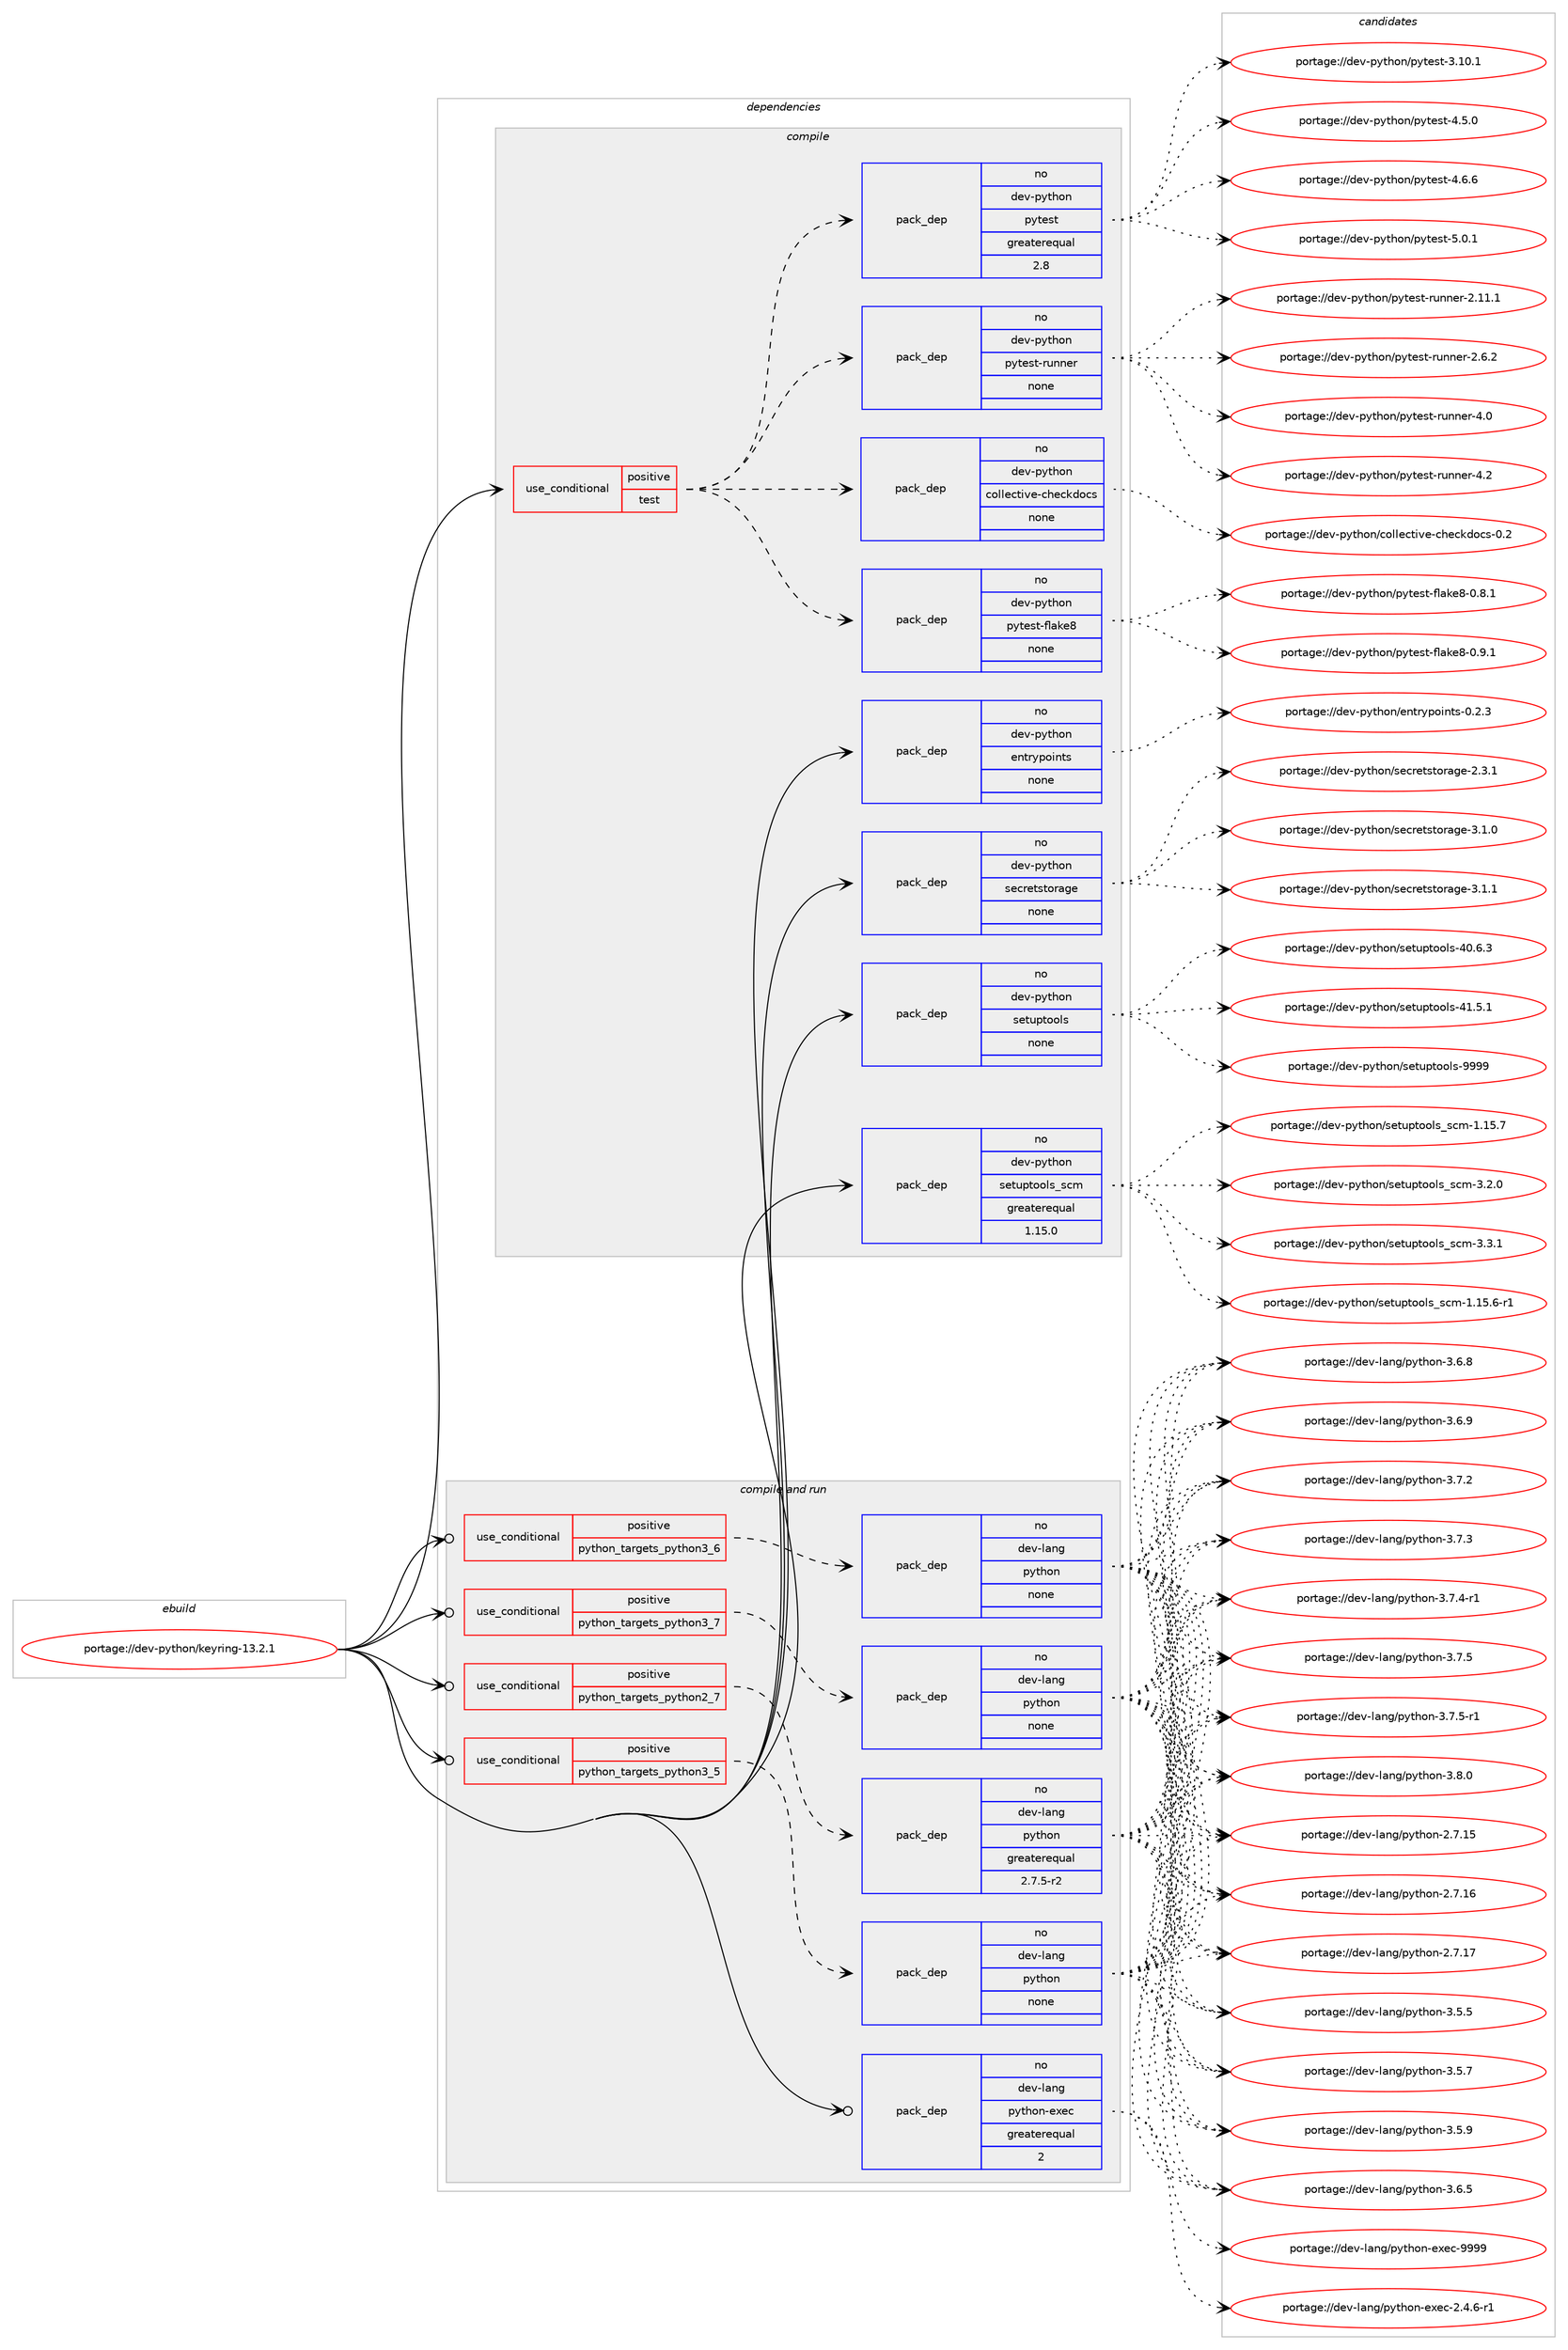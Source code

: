 digraph prolog {

# *************
# Graph options
# *************

newrank=true;
concentrate=true;
compound=true;
graph [rankdir=LR,fontname=Helvetica,fontsize=10,ranksep=1.5];#, ranksep=2.5, nodesep=0.2];
edge  [arrowhead=vee];
node  [fontname=Helvetica,fontsize=10];

# **********
# The ebuild
# **********

subgraph cluster_leftcol {
color=gray;
rank=same;
label=<<i>ebuild</i>>;
id [label="portage://dev-python/keyring-13.2.1", color=red, width=4, href="../dev-python/keyring-13.2.1.svg"];
}

# ****************
# The dependencies
# ****************

subgraph cluster_midcol {
color=gray;
label=<<i>dependencies</i>>;
subgraph cluster_compile {
fillcolor="#eeeeee";
style=filled;
label=<<i>compile</i>>;
subgraph cond30991 {
dependency146949 [label=<<TABLE BORDER="0" CELLBORDER="1" CELLSPACING="0" CELLPADDING="4"><TR><TD ROWSPAN="3" CELLPADDING="10">use_conditional</TD></TR><TR><TD>positive</TD></TR><TR><TD>test</TD></TR></TABLE>>, shape=none, color=red];
subgraph pack112635 {
dependency146950 [label=<<TABLE BORDER="0" CELLBORDER="1" CELLSPACING="0" CELLPADDING="4" WIDTH="220"><TR><TD ROWSPAN="6" CELLPADDING="30">pack_dep</TD></TR><TR><TD WIDTH="110">no</TD></TR><TR><TD>dev-python</TD></TR><TR><TD>pytest-runner</TD></TR><TR><TD>none</TD></TR><TR><TD></TD></TR></TABLE>>, shape=none, color=blue];
}
dependency146949:e -> dependency146950:w [weight=20,style="dashed",arrowhead="vee"];
subgraph pack112636 {
dependency146951 [label=<<TABLE BORDER="0" CELLBORDER="1" CELLSPACING="0" CELLPADDING="4" WIDTH="220"><TR><TD ROWSPAN="6" CELLPADDING="30">pack_dep</TD></TR><TR><TD WIDTH="110">no</TD></TR><TR><TD>dev-python</TD></TR><TR><TD>pytest</TD></TR><TR><TD>greaterequal</TD></TR><TR><TD>2.8</TD></TR></TABLE>>, shape=none, color=blue];
}
dependency146949:e -> dependency146951:w [weight=20,style="dashed",arrowhead="vee"];
subgraph pack112637 {
dependency146952 [label=<<TABLE BORDER="0" CELLBORDER="1" CELLSPACING="0" CELLPADDING="4" WIDTH="220"><TR><TD ROWSPAN="6" CELLPADDING="30">pack_dep</TD></TR><TR><TD WIDTH="110">no</TD></TR><TR><TD>dev-python</TD></TR><TR><TD>pytest-flake8</TD></TR><TR><TD>none</TD></TR><TR><TD></TD></TR></TABLE>>, shape=none, color=blue];
}
dependency146949:e -> dependency146952:w [weight=20,style="dashed",arrowhead="vee"];
subgraph pack112638 {
dependency146953 [label=<<TABLE BORDER="0" CELLBORDER="1" CELLSPACING="0" CELLPADDING="4" WIDTH="220"><TR><TD ROWSPAN="6" CELLPADDING="30">pack_dep</TD></TR><TR><TD WIDTH="110">no</TD></TR><TR><TD>dev-python</TD></TR><TR><TD>collective-checkdocs</TD></TR><TR><TD>none</TD></TR><TR><TD></TD></TR></TABLE>>, shape=none, color=blue];
}
dependency146949:e -> dependency146953:w [weight=20,style="dashed",arrowhead="vee"];
}
id:e -> dependency146949:w [weight=20,style="solid",arrowhead="vee"];
subgraph pack112639 {
dependency146954 [label=<<TABLE BORDER="0" CELLBORDER="1" CELLSPACING="0" CELLPADDING="4" WIDTH="220"><TR><TD ROWSPAN="6" CELLPADDING="30">pack_dep</TD></TR><TR><TD WIDTH="110">no</TD></TR><TR><TD>dev-python</TD></TR><TR><TD>entrypoints</TD></TR><TR><TD>none</TD></TR><TR><TD></TD></TR></TABLE>>, shape=none, color=blue];
}
id:e -> dependency146954:w [weight=20,style="solid",arrowhead="vee"];
subgraph pack112640 {
dependency146955 [label=<<TABLE BORDER="0" CELLBORDER="1" CELLSPACING="0" CELLPADDING="4" WIDTH="220"><TR><TD ROWSPAN="6" CELLPADDING="30">pack_dep</TD></TR><TR><TD WIDTH="110">no</TD></TR><TR><TD>dev-python</TD></TR><TR><TD>secretstorage</TD></TR><TR><TD>none</TD></TR><TR><TD></TD></TR></TABLE>>, shape=none, color=blue];
}
id:e -> dependency146955:w [weight=20,style="solid",arrowhead="vee"];
subgraph pack112641 {
dependency146956 [label=<<TABLE BORDER="0" CELLBORDER="1" CELLSPACING="0" CELLPADDING="4" WIDTH="220"><TR><TD ROWSPAN="6" CELLPADDING="30">pack_dep</TD></TR><TR><TD WIDTH="110">no</TD></TR><TR><TD>dev-python</TD></TR><TR><TD>setuptools</TD></TR><TR><TD>none</TD></TR><TR><TD></TD></TR></TABLE>>, shape=none, color=blue];
}
id:e -> dependency146956:w [weight=20,style="solid",arrowhead="vee"];
subgraph pack112642 {
dependency146957 [label=<<TABLE BORDER="0" CELLBORDER="1" CELLSPACING="0" CELLPADDING="4" WIDTH="220"><TR><TD ROWSPAN="6" CELLPADDING="30">pack_dep</TD></TR><TR><TD WIDTH="110">no</TD></TR><TR><TD>dev-python</TD></TR><TR><TD>setuptools_scm</TD></TR><TR><TD>greaterequal</TD></TR><TR><TD>1.15.0</TD></TR></TABLE>>, shape=none, color=blue];
}
id:e -> dependency146957:w [weight=20,style="solid",arrowhead="vee"];
}
subgraph cluster_compileandrun {
fillcolor="#eeeeee";
style=filled;
label=<<i>compile and run</i>>;
subgraph cond30992 {
dependency146958 [label=<<TABLE BORDER="0" CELLBORDER="1" CELLSPACING="0" CELLPADDING="4"><TR><TD ROWSPAN="3" CELLPADDING="10">use_conditional</TD></TR><TR><TD>positive</TD></TR><TR><TD>python_targets_python2_7</TD></TR></TABLE>>, shape=none, color=red];
subgraph pack112643 {
dependency146959 [label=<<TABLE BORDER="0" CELLBORDER="1" CELLSPACING="0" CELLPADDING="4" WIDTH="220"><TR><TD ROWSPAN="6" CELLPADDING="30">pack_dep</TD></TR><TR><TD WIDTH="110">no</TD></TR><TR><TD>dev-lang</TD></TR><TR><TD>python</TD></TR><TR><TD>greaterequal</TD></TR><TR><TD>2.7.5-r2</TD></TR></TABLE>>, shape=none, color=blue];
}
dependency146958:e -> dependency146959:w [weight=20,style="dashed",arrowhead="vee"];
}
id:e -> dependency146958:w [weight=20,style="solid",arrowhead="odotvee"];
subgraph cond30993 {
dependency146960 [label=<<TABLE BORDER="0" CELLBORDER="1" CELLSPACING="0" CELLPADDING="4"><TR><TD ROWSPAN="3" CELLPADDING="10">use_conditional</TD></TR><TR><TD>positive</TD></TR><TR><TD>python_targets_python3_5</TD></TR></TABLE>>, shape=none, color=red];
subgraph pack112644 {
dependency146961 [label=<<TABLE BORDER="0" CELLBORDER="1" CELLSPACING="0" CELLPADDING="4" WIDTH="220"><TR><TD ROWSPAN="6" CELLPADDING="30">pack_dep</TD></TR><TR><TD WIDTH="110">no</TD></TR><TR><TD>dev-lang</TD></TR><TR><TD>python</TD></TR><TR><TD>none</TD></TR><TR><TD></TD></TR></TABLE>>, shape=none, color=blue];
}
dependency146960:e -> dependency146961:w [weight=20,style="dashed",arrowhead="vee"];
}
id:e -> dependency146960:w [weight=20,style="solid",arrowhead="odotvee"];
subgraph cond30994 {
dependency146962 [label=<<TABLE BORDER="0" CELLBORDER="1" CELLSPACING="0" CELLPADDING="4"><TR><TD ROWSPAN="3" CELLPADDING="10">use_conditional</TD></TR><TR><TD>positive</TD></TR><TR><TD>python_targets_python3_6</TD></TR></TABLE>>, shape=none, color=red];
subgraph pack112645 {
dependency146963 [label=<<TABLE BORDER="0" CELLBORDER="1" CELLSPACING="0" CELLPADDING="4" WIDTH="220"><TR><TD ROWSPAN="6" CELLPADDING="30">pack_dep</TD></TR><TR><TD WIDTH="110">no</TD></TR><TR><TD>dev-lang</TD></TR><TR><TD>python</TD></TR><TR><TD>none</TD></TR><TR><TD></TD></TR></TABLE>>, shape=none, color=blue];
}
dependency146962:e -> dependency146963:w [weight=20,style="dashed",arrowhead="vee"];
}
id:e -> dependency146962:w [weight=20,style="solid",arrowhead="odotvee"];
subgraph cond30995 {
dependency146964 [label=<<TABLE BORDER="0" CELLBORDER="1" CELLSPACING="0" CELLPADDING="4"><TR><TD ROWSPAN="3" CELLPADDING="10">use_conditional</TD></TR><TR><TD>positive</TD></TR><TR><TD>python_targets_python3_7</TD></TR></TABLE>>, shape=none, color=red];
subgraph pack112646 {
dependency146965 [label=<<TABLE BORDER="0" CELLBORDER="1" CELLSPACING="0" CELLPADDING="4" WIDTH="220"><TR><TD ROWSPAN="6" CELLPADDING="30">pack_dep</TD></TR><TR><TD WIDTH="110">no</TD></TR><TR><TD>dev-lang</TD></TR><TR><TD>python</TD></TR><TR><TD>none</TD></TR><TR><TD></TD></TR></TABLE>>, shape=none, color=blue];
}
dependency146964:e -> dependency146965:w [weight=20,style="dashed",arrowhead="vee"];
}
id:e -> dependency146964:w [weight=20,style="solid",arrowhead="odotvee"];
subgraph pack112647 {
dependency146966 [label=<<TABLE BORDER="0" CELLBORDER="1" CELLSPACING="0" CELLPADDING="4" WIDTH="220"><TR><TD ROWSPAN="6" CELLPADDING="30">pack_dep</TD></TR><TR><TD WIDTH="110">no</TD></TR><TR><TD>dev-lang</TD></TR><TR><TD>python-exec</TD></TR><TR><TD>greaterequal</TD></TR><TR><TD>2</TD></TR></TABLE>>, shape=none, color=blue];
}
id:e -> dependency146966:w [weight=20,style="solid",arrowhead="odotvee"];
}
subgraph cluster_run {
fillcolor="#eeeeee";
style=filled;
label=<<i>run</i>>;
}
}

# **************
# The candidates
# **************

subgraph cluster_choices {
rank=same;
color=gray;
label=<<i>candidates</i>>;

subgraph choice112635 {
color=black;
nodesep=1;
choiceportage10010111845112121116104111110471121211161011151164511411711011010111445504649494649 [label="portage://dev-python/pytest-runner-2.11.1", color=red, width=4,href="../dev-python/pytest-runner-2.11.1.svg"];
choiceportage100101118451121211161041111104711212111610111511645114117110110101114455046544650 [label="portage://dev-python/pytest-runner-2.6.2", color=red, width=4,href="../dev-python/pytest-runner-2.6.2.svg"];
choiceportage10010111845112121116104111110471121211161011151164511411711011010111445524648 [label="portage://dev-python/pytest-runner-4.0", color=red, width=4,href="../dev-python/pytest-runner-4.0.svg"];
choiceportage10010111845112121116104111110471121211161011151164511411711011010111445524650 [label="portage://dev-python/pytest-runner-4.2", color=red, width=4,href="../dev-python/pytest-runner-4.2.svg"];
dependency146950:e -> choiceportage10010111845112121116104111110471121211161011151164511411711011010111445504649494649:w [style=dotted,weight="100"];
dependency146950:e -> choiceportage100101118451121211161041111104711212111610111511645114117110110101114455046544650:w [style=dotted,weight="100"];
dependency146950:e -> choiceportage10010111845112121116104111110471121211161011151164511411711011010111445524648:w [style=dotted,weight="100"];
dependency146950:e -> choiceportage10010111845112121116104111110471121211161011151164511411711011010111445524650:w [style=dotted,weight="100"];
}
subgraph choice112636 {
color=black;
nodesep=1;
choiceportage100101118451121211161041111104711212111610111511645514649484649 [label="portage://dev-python/pytest-3.10.1", color=red, width=4,href="../dev-python/pytest-3.10.1.svg"];
choiceportage1001011184511212111610411111047112121116101115116455246534648 [label="portage://dev-python/pytest-4.5.0", color=red, width=4,href="../dev-python/pytest-4.5.0.svg"];
choiceportage1001011184511212111610411111047112121116101115116455246544654 [label="portage://dev-python/pytest-4.6.6", color=red, width=4,href="../dev-python/pytest-4.6.6.svg"];
choiceportage1001011184511212111610411111047112121116101115116455346484649 [label="portage://dev-python/pytest-5.0.1", color=red, width=4,href="../dev-python/pytest-5.0.1.svg"];
dependency146951:e -> choiceportage100101118451121211161041111104711212111610111511645514649484649:w [style=dotted,weight="100"];
dependency146951:e -> choiceportage1001011184511212111610411111047112121116101115116455246534648:w [style=dotted,weight="100"];
dependency146951:e -> choiceportage1001011184511212111610411111047112121116101115116455246544654:w [style=dotted,weight="100"];
dependency146951:e -> choiceportage1001011184511212111610411111047112121116101115116455346484649:w [style=dotted,weight="100"];
}
subgraph choice112637 {
color=black;
nodesep=1;
choiceportage1001011184511212111610411111047112121116101115116451021089710710156454846564649 [label="portage://dev-python/pytest-flake8-0.8.1", color=red, width=4,href="../dev-python/pytest-flake8-0.8.1.svg"];
choiceportage1001011184511212111610411111047112121116101115116451021089710710156454846574649 [label="portage://dev-python/pytest-flake8-0.9.1", color=red, width=4,href="../dev-python/pytest-flake8-0.9.1.svg"];
dependency146952:e -> choiceportage1001011184511212111610411111047112121116101115116451021089710710156454846564649:w [style=dotted,weight="100"];
dependency146952:e -> choiceportage1001011184511212111610411111047112121116101115116451021089710710156454846574649:w [style=dotted,weight="100"];
}
subgraph choice112638 {
color=black;
nodesep=1;
choiceportage100101118451121211161041111104799111108108101991161051181014599104101991071001119911545484650 [label="portage://dev-python/collective-checkdocs-0.2", color=red, width=4,href="../dev-python/collective-checkdocs-0.2.svg"];
dependency146953:e -> choiceportage100101118451121211161041111104799111108108101991161051181014599104101991071001119911545484650:w [style=dotted,weight="100"];
}
subgraph choice112639 {
color=black;
nodesep=1;
choiceportage1001011184511212111610411111047101110116114121112111105110116115454846504651 [label="portage://dev-python/entrypoints-0.2.3", color=red, width=4,href="../dev-python/entrypoints-0.2.3.svg"];
dependency146954:e -> choiceportage1001011184511212111610411111047101110116114121112111105110116115454846504651:w [style=dotted,weight="100"];
}
subgraph choice112640 {
color=black;
nodesep=1;
choiceportage10010111845112121116104111110471151019911410111611511611111497103101455046514649 [label="portage://dev-python/secretstorage-2.3.1", color=red, width=4,href="../dev-python/secretstorage-2.3.1.svg"];
choiceportage10010111845112121116104111110471151019911410111611511611111497103101455146494648 [label="portage://dev-python/secretstorage-3.1.0", color=red, width=4,href="../dev-python/secretstorage-3.1.0.svg"];
choiceportage10010111845112121116104111110471151019911410111611511611111497103101455146494649 [label="portage://dev-python/secretstorage-3.1.1", color=red, width=4,href="../dev-python/secretstorage-3.1.1.svg"];
dependency146955:e -> choiceportage10010111845112121116104111110471151019911410111611511611111497103101455046514649:w [style=dotted,weight="100"];
dependency146955:e -> choiceportage10010111845112121116104111110471151019911410111611511611111497103101455146494648:w [style=dotted,weight="100"];
dependency146955:e -> choiceportage10010111845112121116104111110471151019911410111611511611111497103101455146494649:w [style=dotted,weight="100"];
}
subgraph choice112641 {
color=black;
nodesep=1;
choiceportage100101118451121211161041111104711510111611711211611111110811545524846544651 [label="portage://dev-python/setuptools-40.6.3", color=red, width=4,href="../dev-python/setuptools-40.6.3.svg"];
choiceportage100101118451121211161041111104711510111611711211611111110811545524946534649 [label="portage://dev-python/setuptools-41.5.1", color=red, width=4,href="../dev-python/setuptools-41.5.1.svg"];
choiceportage10010111845112121116104111110471151011161171121161111111081154557575757 [label="portage://dev-python/setuptools-9999", color=red, width=4,href="../dev-python/setuptools-9999.svg"];
dependency146956:e -> choiceportage100101118451121211161041111104711510111611711211611111110811545524846544651:w [style=dotted,weight="100"];
dependency146956:e -> choiceportage100101118451121211161041111104711510111611711211611111110811545524946534649:w [style=dotted,weight="100"];
dependency146956:e -> choiceportage10010111845112121116104111110471151011161171121161111111081154557575757:w [style=dotted,weight="100"];
}
subgraph choice112642 {
color=black;
nodesep=1;
choiceportage10010111845112121116104111110471151011161171121161111111081159511599109454946495346544511449 [label="portage://dev-python/setuptools_scm-1.15.6-r1", color=red, width=4,href="../dev-python/setuptools_scm-1.15.6-r1.svg"];
choiceportage1001011184511212111610411111047115101116117112116111111108115951159910945494649534655 [label="portage://dev-python/setuptools_scm-1.15.7", color=red, width=4,href="../dev-python/setuptools_scm-1.15.7.svg"];
choiceportage10010111845112121116104111110471151011161171121161111111081159511599109455146504648 [label="portage://dev-python/setuptools_scm-3.2.0", color=red, width=4,href="../dev-python/setuptools_scm-3.2.0.svg"];
choiceportage10010111845112121116104111110471151011161171121161111111081159511599109455146514649 [label="portage://dev-python/setuptools_scm-3.3.1", color=red, width=4,href="../dev-python/setuptools_scm-3.3.1.svg"];
dependency146957:e -> choiceportage10010111845112121116104111110471151011161171121161111111081159511599109454946495346544511449:w [style=dotted,weight="100"];
dependency146957:e -> choiceportage1001011184511212111610411111047115101116117112116111111108115951159910945494649534655:w [style=dotted,weight="100"];
dependency146957:e -> choiceportage10010111845112121116104111110471151011161171121161111111081159511599109455146504648:w [style=dotted,weight="100"];
dependency146957:e -> choiceportage10010111845112121116104111110471151011161171121161111111081159511599109455146514649:w [style=dotted,weight="100"];
}
subgraph choice112643 {
color=black;
nodesep=1;
choiceportage10010111845108971101034711212111610411111045504655464953 [label="portage://dev-lang/python-2.7.15", color=red, width=4,href="../dev-lang/python-2.7.15.svg"];
choiceportage10010111845108971101034711212111610411111045504655464954 [label="portage://dev-lang/python-2.7.16", color=red, width=4,href="../dev-lang/python-2.7.16.svg"];
choiceportage10010111845108971101034711212111610411111045504655464955 [label="portage://dev-lang/python-2.7.17", color=red, width=4,href="../dev-lang/python-2.7.17.svg"];
choiceportage100101118451089711010347112121116104111110455146534653 [label="portage://dev-lang/python-3.5.5", color=red, width=4,href="../dev-lang/python-3.5.5.svg"];
choiceportage100101118451089711010347112121116104111110455146534655 [label="portage://dev-lang/python-3.5.7", color=red, width=4,href="../dev-lang/python-3.5.7.svg"];
choiceportage100101118451089711010347112121116104111110455146534657 [label="portage://dev-lang/python-3.5.9", color=red, width=4,href="../dev-lang/python-3.5.9.svg"];
choiceportage100101118451089711010347112121116104111110455146544653 [label="portage://dev-lang/python-3.6.5", color=red, width=4,href="../dev-lang/python-3.6.5.svg"];
choiceportage100101118451089711010347112121116104111110455146544656 [label="portage://dev-lang/python-3.6.8", color=red, width=4,href="../dev-lang/python-3.6.8.svg"];
choiceportage100101118451089711010347112121116104111110455146544657 [label="portage://dev-lang/python-3.6.9", color=red, width=4,href="../dev-lang/python-3.6.9.svg"];
choiceportage100101118451089711010347112121116104111110455146554650 [label="portage://dev-lang/python-3.7.2", color=red, width=4,href="../dev-lang/python-3.7.2.svg"];
choiceportage100101118451089711010347112121116104111110455146554651 [label="portage://dev-lang/python-3.7.3", color=red, width=4,href="../dev-lang/python-3.7.3.svg"];
choiceportage1001011184510897110103471121211161041111104551465546524511449 [label="portage://dev-lang/python-3.7.4-r1", color=red, width=4,href="../dev-lang/python-3.7.4-r1.svg"];
choiceportage100101118451089711010347112121116104111110455146554653 [label="portage://dev-lang/python-3.7.5", color=red, width=4,href="../dev-lang/python-3.7.5.svg"];
choiceportage1001011184510897110103471121211161041111104551465546534511449 [label="portage://dev-lang/python-3.7.5-r1", color=red, width=4,href="../dev-lang/python-3.7.5-r1.svg"];
choiceportage100101118451089711010347112121116104111110455146564648 [label="portage://dev-lang/python-3.8.0", color=red, width=4,href="../dev-lang/python-3.8.0.svg"];
dependency146959:e -> choiceportage10010111845108971101034711212111610411111045504655464953:w [style=dotted,weight="100"];
dependency146959:e -> choiceportage10010111845108971101034711212111610411111045504655464954:w [style=dotted,weight="100"];
dependency146959:e -> choiceportage10010111845108971101034711212111610411111045504655464955:w [style=dotted,weight="100"];
dependency146959:e -> choiceportage100101118451089711010347112121116104111110455146534653:w [style=dotted,weight="100"];
dependency146959:e -> choiceportage100101118451089711010347112121116104111110455146534655:w [style=dotted,weight="100"];
dependency146959:e -> choiceportage100101118451089711010347112121116104111110455146534657:w [style=dotted,weight="100"];
dependency146959:e -> choiceportage100101118451089711010347112121116104111110455146544653:w [style=dotted,weight="100"];
dependency146959:e -> choiceportage100101118451089711010347112121116104111110455146544656:w [style=dotted,weight="100"];
dependency146959:e -> choiceportage100101118451089711010347112121116104111110455146544657:w [style=dotted,weight="100"];
dependency146959:e -> choiceportage100101118451089711010347112121116104111110455146554650:w [style=dotted,weight="100"];
dependency146959:e -> choiceportage100101118451089711010347112121116104111110455146554651:w [style=dotted,weight="100"];
dependency146959:e -> choiceportage1001011184510897110103471121211161041111104551465546524511449:w [style=dotted,weight="100"];
dependency146959:e -> choiceportage100101118451089711010347112121116104111110455146554653:w [style=dotted,weight="100"];
dependency146959:e -> choiceportage1001011184510897110103471121211161041111104551465546534511449:w [style=dotted,weight="100"];
dependency146959:e -> choiceportage100101118451089711010347112121116104111110455146564648:w [style=dotted,weight="100"];
}
subgraph choice112644 {
color=black;
nodesep=1;
choiceportage10010111845108971101034711212111610411111045504655464953 [label="portage://dev-lang/python-2.7.15", color=red, width=4,href="../dev-lang/python-2.7.15.svg"];
choiceportage10010111845108971101034711212111610411111045504655464954 [label="portage://dev-lang/python-2.7.16", color=red, width=4,href="../dev-lang/python-2.7.16.svg"];
choiceportage10010111845108971101034711212111610411111045504655464955 [label="portage://dev-lang/python-2.7.17", color=red, width=4,href="../dev-lang/python-2.7.17.svg"];
choiceportage100101118451089711010347112121116104111110455146534653 [label="portage://dev-lang/python-3.5.5", color=red, width=4,href="../dev-lang/python-3.5.5.svg"];
choiceportage100101118451089711010347112121116104111110455146534655 [label="portage://dev-lang/python-3.5.7", color=red, width=4,href="../dev-lang/python-3.5.7.svg"];
choiceportage100101118451089711010347112121116104111110455146534657 [label="portage://dev-lang/python-3.5.9", color=red, width=4,href="../dev-lang/python-3.5.9.svg"];
choiceportage100101118451089711010347112121116104111110455146544653 [label="portage://dev-lang/python-3.6.5", color=red, width=4,href="../dev-lang/python-3.6.5.svg"];
choiceportage100101118451089711010347112121116104111110455146544656 [label="portage://dev-lang/python-3.6.8", color=red, width=4,href="../dev-lang/python-3.6.8.svg"];
choiceportage100101118451089711010347112121116104111110455146544657 [label="portage://dev-lang/python-3.6.9", color=red, width=4,href="../dev-lang/python-3.6.9.svg"];
choiceportage100101118451089711010347112121116104111110455146554650 [label="portage://dev-lang/python-3.7.2", color=red, width=4,href="../dev-lang/python-3.7.2.svg"];
choiceportage100101118451089711010347112121116104111110455146554651 [label="portage://dev-lang/python-3.7.3", color=red, width=4,href="../dev-lang/python-3.7.3.svg"];
choiceportage1001011184510897110103471121211161041111104551465546524511449 [label="portage://dev-lang/python-3.7.4-r1", color=red, width=4,href="../dev-lang/python-3.7.4-r1.svg"];
choiceportage100101118451089711010347112121116104111110455146554653 [label="portage://dev-lang/python-3.7.5", color=red, width=4,href="../dev-lang/python-3.7.5.svg"];
choiceportage1001011184510897110103471121211161041111104551465546534511449 [label="portage://dev-lang/python-3.7.5-r1", color=red, width=4,href="../dev-lang/python-3.7.5-r1.svg"];
choiceportage100101118451089711010347112121116104111110455146564648 [label="portage://dev-lang/python-3.8.0", color=red, width=4,href="../dev-lang/python-3.8.0.svg"];
dependency146961:e -> choiceportage10010111845108971101034711212111610411111045504655464953:w [style=dotted,weight="100"];
dependency146961:e -> choiceportage10010111845108971101034711212111610411111045504655464954:w [style=dotted,weight="100"];
dependency146961:e -> choiceportage10010111845108971101034711212111610411111045504655464955:w [style=dotted,weight="100"];
dependency146961:e -> choiceportage100101118451089711010347112121116104111110455146534653:w [style=dotted,weight="100"];
dependency146961:e -> choiceportage100101118451089711010347112121116104111110455146534655:w [style=dotted,weight="100"];
dependency146961:e -> choiceportage100101118451089711010347112121116104111110455146534657:w [style=dotted,weight="100"];
dependency146961:e -> choiceportage100101118451089711010347112121116104111110455146544653:w [style=dotted,weight="100"];
dependency146961:e -> choiceportage100101118451089711010347112121116104111110455146544656:w [style=dotted,weight="100"];
dependency146961:e -> choiceportage100101118451089711010347112121116104111110455146544657:w [style=dotted,weight="100"];
dependency146961:e -> choiceportage100101118451089711010347112121116104111110455146554650:w [style=dotted,weight="100"];
dependency146961:e -> choiceportage100101118451089711010347112121116104111110455146554651:w [style=dotted,weight="100"];
dependency146961:e -> choiceportage1001011184510897110103471121211161041111104551465546524511449:w [style=dotted,weight="100"];
dependency146961:e -> choiceportage100101118451089711010347112121116104111110455146554653:w [style=dotted,weight="100"];
dependency146961:e -> choiceportage1001011184510897110103471121211161041111104551465546534511449:w [style=dotted,weight="100"];
dependency146961:e -> choiceportage100101118451089711010347112121116104111110455146564648:w [style=dotted,weight="100"];
}
subgraph choice112645 {
color=black;
nodesep=1;
choiceportage10010111845108971101034711212111610411111045504655464953 [label="portage://dev-lang/python-2.7.15", color=red, width=4,href="../dev-lang/python-2.7.15.svg"];
choiceportage10010111845108971101034711212111610411111045504655464954 [label="portage://dev-lang/python-2.7.16", color=red, width=4,href="../dev-lang/python-2.7.16.svg"];
choiceportage10010111845108971101034711212111610411111045504655464955 [label="portage://dev-lang/python-2.7.17", color=red, width=4,href="../dev-lang/python-2.7.17.svg"];
choiceportage100101118451089711010347112121116104111110455146534653 [label="portage://dev-lang/python-3.5.5", color=red, width=4,href="../dev-lang/python-3.5.5.svg"];
choiceportage100101118451089711010347112121116104111110455146534655 [label="portage://dev-lang/python-3.5.7", color=red, width=4,href="../dev-lang/python-3.5.7.svg"];
choiceportage100101118451089711010347112121116104111110455146534657 [label="portage://dev-lang/python-3.5.9", color=red, width=4,href="../dev-lang/python-3.5.9.svg"];
choiceportage100101118451089711010347112121116104111110455146544653 [label="portage://dev-lang/python-3.6.5", color=red, width=4,href="../dev-lang/python-3.6.5.svg"];
choiceportage100101118451089711010347112121116104111110455146544656 [label="portage://dev-lang/python-3.6.8", color=red, width=4,href="../dev-lang/python-3.6.8.svg"];
choiceportage100101118451089711010347112121116104111110455146544657 [label="portage://dev-lang/python-3.6.9", color=red, width=4,href="../dev-lang/python-3.6.9.svg"];
choiceportage100101118451089711010347112121116104111110455146554650 [label="portage://dev-lang/python-3.7.2", color=red, width=4,href="../dev-lang/python-3.7.2.svg"];
choiceportage100101118451089711010347112121116104111110455146554651 [label="portage://dev-lang/python-3.7.3", color=red, width=4,href="../dev-lang/python-3.7.3.svg"];
choiceportage1001011184510897110103471121211161041111104551465546524511449 [label="portage://dev-lang/python-3.7.4-r1", color=red, width=4,href="../dev-lang/python-3.7.4-r1.svg"];
choiceportage100101118451089711010347112121116104111110455146554653 [label="portage://dev-lang/python-3.7.5", color=red, width=4,href="../dev-lang/python-3.7.5.svg"];
choiceportage1001011184510897110103471121211161041111104551465546534511449 [label="portage://dev-lang/python-3.7.5-r1", color=red, width=4,href="../dev-lang/python-3.7.5-r1.svg"];
choiceportage100101118451089711010347112121116104111110455146564648 [label="portage://dev-lang/python-3.8.0", color=red, width=4,href="../dev-lang/python-3.8.0.svg"];
dependency146963:e -> choiceportage10010111845108971101034711212111610411111045504655464953:w [style=dotted,weight="100"];
dependency146963:e -> choiceportage10010111845108971101034711212111610411111045504655464954:w [style=dotted,weight="100"];
dependency146963:e -> choiceportage10010111845108971101034711212111610411111045504655464955:w [style=dotted,weight="100"];
dependency146963:e -> choiceportage100101118451089711010347112121116104111110455146534653:w [style=dotted,weight="100"];
dependency146963:e -> choiceportage100101118451089711010347112121116104111110455146534655:w [style=dotted,weight="100"];
dependency146963:e -> choiceportage100101118451089711010347112121116104111110455146534657:w [style=dotted,weight="100"];
dependency146963:e -> choiceportage100101118451089711010347112121116104111110455146544653:w [style=dotted,weight="100"];
dependency146963:e -> choiceportage100101118451089711010347112121116104111110455146544656:w [style=dotted,weight="100"];
dependency146963:e -> choiceportage100101118451089711010347112121116104111110455146544657:w [style=dotted,weight="100"];
dependency146963:e -> choiceportage100101118451089711010347112121116104111110455146554650:w [style=dotted,weight="100"];
dependency146963:e -> choiceportage100101118451089711010347112121116104111110455146554651:w [style=dotted,weight="100"];
dependency146963:e -> choiceportage1001011184510897110103471121211161041111104551465546524511449:w [style=dotted,weight="100"];
dependency146963:e -> choiceportage100101118451089711010347112121116104111110455146554653:w [style=dotted,weight="100"];
dependency146963:e -> choiceportage1001011184510897110103471121211161041111104551465546534511449:w [style=dotted,weight="100"];
dependency146963:e -> choiceportage100101118451089711010347112121116104111110455146564648:w [style=dotted,weight="100"];
}
subgraph choice112646 {
color=black;
nodesep=1;
choiceportage10010111845108971101034711212111610411111045504655464953 [label="portage://dev-lang/python-2.7.15", color=red, width=4,href="../dev-lang/python-2.7.15.svg"];
choiceportage10010111845108971101034711212111610411111045504655464954 [label="portage://dev-lang/python-2.7.16", color=red, width=4,href="../dev-lang/python-2.7.16.svg"];
choiceportage10010111845108971101034711212111610411111045504655464955 [label="portage://dev-lang/python-2.7.17", color=red, width=4,href="../dev-lang/python-2.7.17.svg"];
choiceportage100101118451089711010347112121116104111110455146534653 [label="portage://dev-lang/python-3.5.5", color=red, width=4,href="../dev-lang/python-3.5.5.svg"];
choiceportage100101118451089711010347112121116104111110455146534655 [label="portage://dev-lang/python-3.5.7", color=red, width=4,href="../dev-lang/python-3.5.7.svg"];
choiceportage100101118451089711010347112121116104111110455146534657 [label="portage://dev-lang/python-3.5.9", color=red, width=4,href="../dev-lang/python-3.5.9.svg"];
choiceportage100101118451089711010347112121116104111110455146544653 [label="portage://dev-lang/python-3.6.5", color=red, width=4,href="../dev-lang/python-3.6.5.svg"];
choiceportage100101118451089711010347112121116104111110455146544656 [label="portage://dev-lang/python-3.6.8", color=red, width=4,href="../dev-lang/python-3.6.8.svg"];
choiceportage100101118451089711010347112121116104111110455146544657 [label="portage://dev-lang/python-3.6.9", color=red, width=4,href="../dev-lang/python-3.6.9.svg"];
choiceportage100101118451089711010347112121116104111110455146554650 [label="portage://dev-lang/python-3.7.2", color=red, width=4,href="../dev-lang/python-3.7.2.svg"];
choiceportage100101118451089711010347112121116104111110455146554651 [label="portage://dev-lang/python-3.7.3", color=red, width=4,href="../dev-lang/python-3.7.3.svg"];
choiceportage1001011184510897110103471121211161041111104551465546524511449 [label="portage://dev-lang/python-3.7.4-r1", color=red, width=4,href="../dev-lang/python-3.7.4-r1.svg"];
choiceportage100101118451089711010347112121116104111110455146554653 [label="portage://dev-lang/python-3.7.5", color=red, width=4,href="../dev-lang/python-3.7.5.svg"];
choiceportage1001011184510897110103471121211161041111104551465546534511449 [label="portage://dev-lang/python-3.7.5-r1", color=red, width=4,href="../dev-lang/python-3.7.5-r1.svg"];
choiceportage100101118451089711010347112121116104111110455146564648 [label="portage://dev-lang/python-3.8.0", color=red, width=4,href="../dev-lang/python-3.8.0.svg"];
dependency146965:e -> choiceportage10010111845108971101034711212111610411111045504655464953:w [style=dotted,weight="100"];
dependency146965:e -> choiceportage10010111845108971101034711212111610411111045504655464954:w [style=dotted,weight="100"];
dependency146965:e -> choiceportage10010111845108971101034711212111610411111045504655464955:w [style=dotted,weight="100"];
dependency146965:e -> choiceportage100101118451089711010347112121116104111110455146534653:w [style=dotted,weight="100"];
dependency146965:e -> choiceportage100101118451089711010347112121116104111110455146534655:w [style=dotted,weight="100"];
dependency146965:e -> choiceportage100101118451089711010347112121116104111110455146534657:w [style=dotted,weight="100"];
dependency146965:e -> choiceportage100101118451089711010347112121116104111110455146544653:w [style=dotted,weight="100"];
dependency146965:e -> choiceportage100101118451089711010347112121116104111110455146544656:w [style=dotted,weight="100"];
dependency146965:e -> choiceportage100101118451089711010347112121116104111110455146544657:w [style=dotted,weight="100"];
dependency146965:e -> choiceportage100101118451089711010347112121116104111110455146554650:w [style=dotted,weight="100"];
dependency146965:e -> choiceportage100101118451089711010347112121116104111110455146554651:w [style=dotted,weight="100"];
dependency146965:e -> choiceportage1001011184510897110103471121211161041111104551465546524511449:w [style=dotted,weight="100"];
dependency146965:e -> choiceportage100101118451089711010347112121116104111110455146554653:w [style=dotted,weight="100"];
dependency146965:e -> choiceportage1001011184510897110103471121211161041111104551465546534511449:w [style=dotted,weight="100"];
dependency146965:e -> choiceportage100101118451089711010347112121116104111110455146564648:w [style=dotted,weight="100"];
}
subgraph choice112647 {
color=black;
nodesep=1;
choiceportage10010111845108971101034711212111610411111045101120101994550465246544511449 [label="portage://dev-lang/python-exec-2.4.6-r1", color=red, width=4,href="../dev-lang/python-exec-2.4.6-r1.svg"];
choiceportage10010111845108971101034711212111610411111045101120101994557575757 [label="portage://dev-lang/python-exec-9999", color=red, width=4,href="../dev-lang/python-exec-9999.svg"];
dependency146966:e -> choiceportage10010111845108971101034711212111610411111045101120101994550465246544511449:w [style=dotted,weight="100"];
dependency146966:e -> choiceportage10010111845108971101034711212111610411111045101120101994557575757:w [style=dotted,weight="100"];
}
}

}
